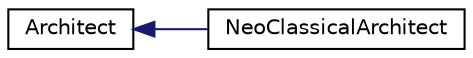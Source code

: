 digraph "Graphical Class Hierarchy"
{
 // LATEX_PDF_SIZE
  edge [fontname="Helvetica",fontsize="10",labelfontname="Helvetica",labelfontsize="10"];
  node [fontname="Helvetica",fontsize="10",shape=record];
  rankdir="LR";
  Node0 [label="Architect",height=0.2,width=0.4,color="black", fillcolor="white", style="filled",URL="$classArchitect.html",tooltip=" "];
  Node0 -> Node1 [dir="back",color="midnightblue",fontsize="10",style="solid",fontname="Helvetica"];
  Node1 [label="NeoClassicalArchitect",height=0.2,width=0.4,color="black", fillcolor="white", style="filled",URL="$classNeoClassicalArchitect.html",tooltip=" "];
}
